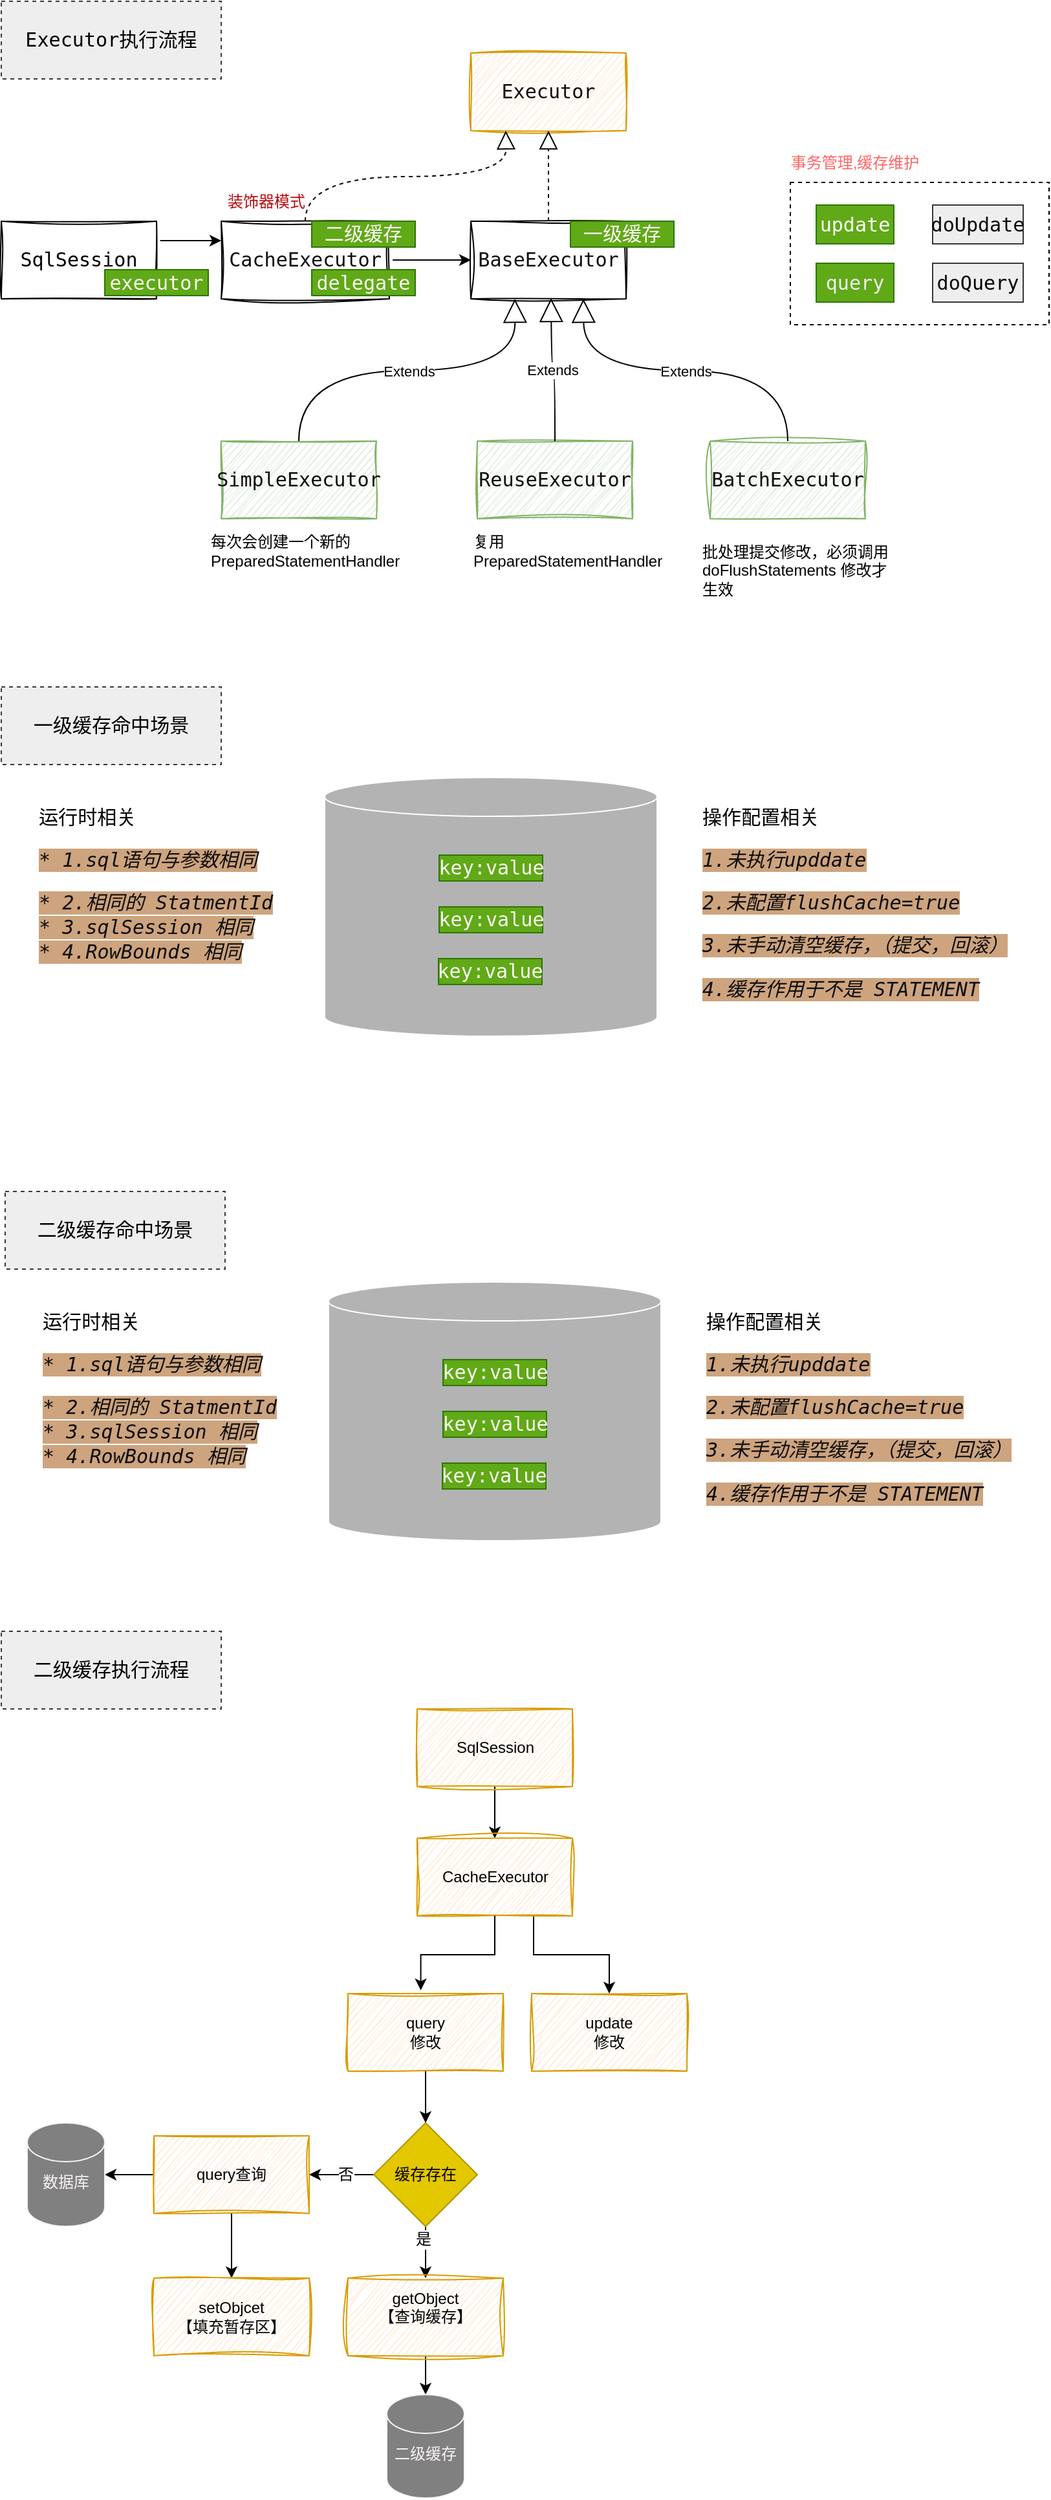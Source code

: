 <mxfile border="50" scale="3" compressed="false" locked="false" version="27.1.6" pages="2">
  <diagram name="Blank" id="YmL12bMKpDGza6XwsDPr">
    <mxGraphModel dx="3177" dy="1540" grid="1" gridSize="10" guides="1" tooltips="1" connect="1" arrows="1" fold="1" page="1" pageScale="1" pageWidth="827" pageHeight="1169" background="#ffffff" math="1" shadow="0">
      <root>
        <mxCell id="X5NqExCQtvZxIxQ7pmgY-0" />
        <mxCell id="1" parent="X5NqExCQtvZxIxQ7pmgY-0" />
        <mxCell id="kFkA9idod39xT0IFJ7Xu-3" value="&lt;pre style=&quot;font-family: &amp;quot;JetBrains Mono&amp;quot;, monospace; font-size: 11.3pt;&quot;&gt;&lt;span&gt;&lt;font style=&quot;&quot;&gt;Executor执行流程&lt;/font&gt;&lt;/span&gt;&lt;/pre&gt;" style="text;html=1;align=center;verticalAlign=middle;whiteSpace=wrap;rounded=0;strokeColor=#36393d;dashed=1;fillColor=#eeeeee;" parent="1" vertex="1">
          <mxGeometry x="-2470" y="-1160" width="170" height="60" as="geometry" />
        </mxCell>
        <mxCell id="kFkA9idod39xT0IFJ7Xu-5" value="&lt;pre style=&quot;font-family: &amp;quot;JetBrains Mono&amp;quot;, monospace; font-size: 11.3pt;&quot;&gt;&lt;font style=&quot;color: light-dark(rgb(17, 14, 14), rgb(43, 113, 180));&quot;&gt;Executor&lt;/font&gt;&lt;/pre&gt;" style="rounded=0;whiteSpace=wrap;html=1;sketch=1;curveFitting=1;jiggle=2;fillColor=#ffe6cc;strokeColor=#d79b00;" parent="1" vertex="1">
          <mxGeometry x="-2107" y="-1120" width="120" height="60" as="geometry" />
        </mxCell>
        <mxCell id="hmNLhs7aSOasPQDi5UYB-2" value="" style="endArrow=block;dashed=1;endFill=0;endSize=12;html=1;rounded=0;entryX=0.5;entryY=1;entryDx=0;entryDy=0;exitX=0.5;exitY=0;exitDx=0;exitDy=0;" parent="1" source="hmNLhs7aSOasPQDi5UYB-4" target="kFkA9idod39xT0IFJ7Xu-5" edge="1">
          <mxGeometry width="160" relative="1" as="geometry">
            <mxPoint x="-2047.32" y="-971.08" as="sourcePoint" />
            <mxPoint x="-1987" y="-1000" as="targetPoint" />
          </mxGeometry>
        </mxCell>
        <mxCell id="hmNLhs7aSOasPQDi5UYB-4" value="&lt;pre style=&quot;font-family: &amp;quot;JetBrains Mono&amp;quot;, monospace; font-size: 11.3pt;&quot;&gt;&lt;font style=&quot;color: light-dark(rgb(17, 14, 14), rgb(43, 113, 180));&quot;&gt;BaseExecutor&lt;/font&gt;&lt;/pre&gt;" style="rounded=0;whiteSpace=wrap;html=1;sketch=1;curveFitting=1;jiggle=2;" parent="1" vertex="1">
          <mxGeometry x="-2107" y="-990" width="120" height="60" as="geometry" />
        </mxCell>
        <mxCell id="hmNLhs7aSOasPQDi5UYB-5" value="Extends" style="endArrow=block;endSize=16;endFill=0;html=1;rounded=0;exitX=0.5;exitY=0;exitDx=0;exitDy=0;entryX=0.5;entryY=1;entryDx=0;entryDy=0;edgeStyle=orthogonalEdgeStyle;curved=1;" parent="1" source="hmNLhs7aSOasPQDi5UYB-6" edge="1">
          <mxGeometry width="160" relative="1" as="geometry">
            <mxPoint x="-2240" y="-810" as="sourcePoint" />
            <mxPoint x="-2073" y="-930" as="targetPoint" />
          </mxGeometry>
        </mxCell>
        <mxCell id="hmNLhs7aSOasPQDi5UYB-6" value="&lt;pre style=&quot;font-family: &amp;quot;JetBrains Mono&amp;quot;, monospace; font-size: 11.3pt;&quot;&gt;&lt;font style=&quot;color: light-dark(rgb(17, 14, 14), rgb(43, 113, 180));&quot;&gt;SimpleExecutor&lt;/font&gt;&lt;/pre&gt;" style="rounded=0;whiteSpace=wrap;html=1;sketch=1;curveFitting=1;jiggle=2;fillColor=#d5e8d4;strokeColor=#82b366;" parent="1" vertex="1">
          <mxGeometry x="-2300" y="-820" width="120" height="60" as="geometry" />
        </mxCell>
        <mxCell id="hmNLhs7aSOasPQDi5UYB-7" value="&lt;pre style=&quot;font-family: &amp;quot;JetBrains Mono&amp;quot;, monospace; font-size: 11.3pt;&quot;&gt;&lt;font style=&quot;color: light-dark(rgb(17, 14, 14), rgb(43, 113, 180));&quot;&gt;ReuseExecutor&lt;/font&gt;&lt;/pre&gt;" style="rounded=0;whiteSpace=wrap;html=1;sketch=1;curveFitting=1;jiggle=2;fillColor=#d5e8d4;strokeColor=#82b366;" parent="1" vertex="1">
          <mxGeometry x="-2102" y="-820" width="120" height="60" as="geometry" />
        </mxCell>
        <mxCell id="hmNLhs7aSOasPQDi5UYB-8" value="&lt;pre style=&quot;font-family: &amp;quot;JetBrains Mono&amp;quot;, monospace; font-size: 11.3pt;&quot;&gt;&lt;font style=&quot;color: light-dark(rgb(17, 14, 14), rgb(43, 113, 180));&quot;&gt;BatchExecutor&lt;/font&gt;&lt;/pre&gt;" style="rounded=0;whiteSpace=wrap;html=1;sketch=1;curveFitting=1;jiggle=2;fillColor=#d5e8d4;strokeColor=#82b366;" parent="1" vertex="1">
          <mxGeometry x="-1922" y="-820" width="120" height="60" as="geometry" />
        </mxCell>
        <mxCell id="hmNLhs7aSOasPQDi5UYB-10" value="Extends" style="endArrow=block;endSize=16;endFill=0;html=1;rounded=0;exitX=0.5;exitY=0;exitDx=0;exitDy=0;entryX=0.5;entryY=1;entryDx=0;entryDy=0;edgeStyle=orthogonalEdgeStyle;curved=1;" parent="1" source="hmNLhs7aSOasPQDi5UYB-7" edge="1">
          <mxGeometry width="160" relative="1" as="geometry">
            <mxPoint x="-2230" y="-820.52" as="sourcePoint" />
            <mxPoint x="-2045" y="-930.52" as="targetPoint" />
          </mxGeometry>
        </mxCell>
        <mxCell id="hmNLhs7aSOasPQDi5UYB-11" value="Extends" style="endArrow=block;endSize=16;endFill=0;html=1;rounded=0;edgeStyle=orthogonalEdgeStyle;curved=1;exitX=0.5;exitY=0;exitDx=0;exitDy=0;" parent="1" source="hmNLhs7aSOasPQDi5UYB-8" edge="1">
          <mxGeometry width="160" relative="1" as="geometry">
            <mxPoint x="-1862" y="-830" as="sourcePoint" />
            <mxPoint x="-2020" y="-930" as="targetPoint" />
          </mxGeometry>
        </mxCell>
        <mxCell id="hmNLhs7aSOasPQDi5UYB-18" value="" style="rounded=0;whiteSpace=wrap;html=1;dashed=1;" parent="1" vertex="1">
          <mxGeometry x="-1860" y="-1020" width="200" height="110" as="geometry" />
        </mxCell>
        <mxCell id="hmNLhs7aSOasPQDi5UYB-13" value="&lt;div&gt;&lt;pre style=&quot;font-family: &amp;quot;JetBrains Mono&amp;quot;, monospace; font-size: 11.3pt;&quot;&gt;&lt;span&gt;&lt;font style=&quot;color: light-dark(rgb(255, 255, 255), rgb(43, 113, 180));&quot;&gt;update&lt;/font&gt;&lt;/span&gt;&lt;/pre&gt;&lt;/div&gt;" style="rounded=0;whiteSpace=wrap;html=1;fillColor=#60a917;strokeColor=#2D7600;fontColor=#ffffff;" parent="1" vertex="1">
          <mxGeometry x="-1840" y="-1002.5" width="60" height="30" as="geometry" />
        </mxCell>
        <mxCell id="hmNLhs7aSOasPQDi5UYB-15" value="&lt;div&gt;&lt;pre style=&quot;font-family: &amp;quot;JetBrains Mono&amp;quot;, monospace; font-size: 11.3pt;&quot;&gt;&lt;span&gt;&lt;font style=&quot;color: light-dark(rgb(12, 11, 14), rgb(43, 113, 180));&quot;&gt;doUpdate&lt;/font&gt;&lt;/span&gt;&lt;/pre&gt;&lt;/div&gt;" style="rounded=0;whiteSpace=wrap;html=1;fillColor=#eeeeee;strokeColor=#36393d;" parent="1" vertex="1">
          <mxGeometry x="-1750" y="-1002.5" width="70" height="30" as="geometry" />
        </mxCell>
        <mxCell id="hmNLhs7aSOasPQDi5UYB-16" value="&lt;pre style=&quot;font-family: &amp;quot;JetBrains Mono&amp;quot;, monospace; font-size: 11.3pt;&quot;&gt;&lt;font style=&quot;color: light-dark(rgb(241, 240, 245), rgb(228, 227, 230));&quot;&gt;query&lt;/font&gt;&lt;/pre&gt;" style="rounded=0;whiteSpace=wrap;html=1;fillColor=#60a917;strokeColor=#2D7600;fontColor=#ffffff;" parent="1" vertex="1">
          <mxGeometry x="-1840" y="-957.5" width="60" height="30" as="geometry" />
        </mxCell>
        <mxCell id="hmNLhs7aSOasPQDi5UYB-17" value="&lt;div&gt;&lt;pre style=&quot;font-family: &amp;quot;JetBrains Mono&amp;quot;, monospace; font-size: 11.3pt;&quot;&gt;&lt;span&gt;&lt;font style=&quot;color: light-dark(rgb(12, 11, 14), rgb(43, 113, 180));&quot;&gt;doQ&lt;/font&gt;&lt;/span&gt;uery&lt;/pre&gt;&lt;/div&gt;" style="rounded=0;whiteSpace=wrap;html=1;fillColor=#eeeeee;strokeColor=#36393d;" parent="1" vertex="1">
          <mxGeometry x="-1750" y="-957.5" width="70" height="30" as="geometry" />
        </mxCell>
        <mxCell id="hmNLhs7aSOasPQDi5UYB-19" value="&lt;font style=&quot;color: light-dark(rgb(255, 102, 102), rgb(237, 237, 237));&quot;&gt;事务管理,缓存维护&lt;/font&gt;" style="text;html=1;align=center;verticalAlign=middle;whiteSpace=wrap;rounded=0;" parent="1" vertex="1">
          <mxGeometry x="-1871" y="-1050" width="122" height="30" as="geometry" />
        </mxCell>
        <mxCell id="RMZ8sAWD6F0i_Kk_ml5E-15" style="edgeStyle=orthogonalEdgeStyle;rounded=0;orthogonalLoop=1;jettySize=auto;html=1;entryX=0;entryY=0.5;entryDx=0;entryDy=0;fontFamily=Helvetica;fontSize=12;fontColor=default;" edge="1" parent="1" source="hmNLhs7aSOasPQDi5UYB-21" target="hmNLhs7aSOasPQDi5UYB-4">
          <mxGeometry relative="1" as="geometry" />
        </mxCell>
        <mxCell id="hmNLhs7aSOasPQDi5UYB-21" value="&lt;pre style=&quot;font-family: &amp;quot;JetBrains Mono&amp;quot;, monospace; font-size: 11.3pt;&quot;&gt;&lt;font style=&quot;color: light-dark(rgb(17, 14, 14), rgb(43, 113, 180));&quot;&gt;CacheExecutor&lt;/font&gt;&lt;/pre&gt;" style="rounded=0;whiteSpace=wrap;html=1;sketch=1;curveFitting=1;jiggle=2;" parent="1" vertex="1">
          <mxGeometry x="-2300" y="-990" width="130" height="60" as="geometry" />
        </mxCell>
        <mxCell id="hmNLhs7aSOasPQDi5UYB-22" value="" style="endArrow=block;dashed=1;endFill=0;endSize=12;html=1;rounded=0;entryX=0.5;entryY=1;entryDx=0;entryDy=0;exitX=0.5;exitY=0;exitDx=0;exitDy=0;edgeStyle=orthogonalEdgeStyle;curved=1;" parent="1" source="hmNLhs7aSOasPQDi5UYB-21" edge="1">
          <mxGeometry width="160" relative="1" as="geometry">
            <mxPoint x="-2080" y="-990" as="sourcePoint" />
            <mxPoint x="-2080" y="-1060" as="targetPoint" />
          </mxGeometry>
        </mxCell>
        <mxCell id="hmNLhs7aSOasPQDi5UYB-23" value="&lt;pre style=&quot;font-family: &amp;quot;JetBrains Mono&amp;quot;, monospace; font-size: 11.3pt;&quot;&gt;&lt;div&gt;&lt;pre style=&quot;font-family: &amp;quot;JetBrains Mono&amp;quot;, monospace; font-size: 11.3pt;&quot;&gt;&lt;span&gt;&lt;font style=&quot;color: light-dark(rgb(253, 247, 247), rgb(159, 95, 149));&quot;&gt;delegate&lt;/font&gt;&lt;/span&gt;&lt;/pre&gt;&lt;/div&gt;&lt;/pre&gt;" style="rounded=0;whiteSpace=wrap;html=1;fillColor=#60a917;strokeColor=#2D7600;fontColor=#ffffff;" parent="1" vertex="1">
          <mxGeometry x="-2230" y="-952.5" width="80" height="20" as="geometry" />
        </mxCell>
        <mxCell id="RMZ8sAWD6F0i_Kk_ml5E-14" style="edgeStyle=orthogonalEdgeStyle;rounded=0;orthogonalLoop=1;jettySize=auto;html=1;exitX=1;exitY=0.25;exitDx=0;exitDy=0;entryX=0;entryY=0.25;entryDx=0;entryDy=0;fontFamily=Helvetica;fontSize=12;fontColor=default;" edge="1" parent="1" source="hmNLhs7aSOasPQDi5UYB-25" target="hmNLhs7aSOasPQDi5UYB-21">
          <mxGeometry relative="1" as="geometry" />
        </mxCell>
        <mxCell id="hmNLhs7aSOasPQDi5UYB-25" value="&lt;pre style=&quot;font-family: &amp;quot;JetBrains Mono&amp;quot;, monospace; font-size: 11.3pt;&quot;&gt;&lt;div&gt;&lt;pre style=&quot;font-family: &amp;quot;JetBrains Mono&amp;quot;, monospace; font-size: 11.3pt;&quot;&gt;&lt;pre style=&quot;font-size: 11.3pt; font-family: &amp;quot;JetBrains Mono&amp;quot;, monospace;&quot;&gt;&lt;span&gt;&lt;font style=&quot;color: rgb(0, 0, 0);&quot;&gt;SqlSession&lt;/font&gt;&lt;/span&gt;&lt;/pre&gt;&lt;/pre&gt;&lt;/div&gt;&lt;/pre&gt;" style="rounded=0;whiteSpace=wrap;html=1;sketch=1;curveFitting=1;jiggle=2;" parent="1" vertex="1">
          <mxGeometry x="-2470" y="-990" width="120" height="60" as="geometry" />
        </mxCell>
        <mxCell id="hmNLhs7aSOasPQDi5UYB-27" value="&lt;pre style=&quot;font-family: &amp;quot;JetBrains Mono&amp;quot;, monospace; font-size: 11.3pt;&quot;&gt;&lt;pre style=&quot;font-family: &amp;quot;JetBrains Mono&amp;quot;, monospace; font-size: 11.3pt;&quot;&gt;&lt;font color=&quot;#fdf7f7&quot;&gt;executor&lt;/font&gt;&lt;/pre&gt;&lt;/pre&gt;" style="rounded=0;whiteSpace=wrap;html=1;fillColor=#60a917;strokeColor=#2D7600;fontColor=#ffffff;" parent="1" vertex="1">
          <mxGeometry x="-2390" y="-952.5" width="80" height="20" as="geometry" />
        </mxCell>
        <mxCell id="hmNLhs7aSOasPQDi5UYB-28" value="&lt;pre style=&quot;font-family: &amp;quot;JetBrains Mono&amp;quot;, monospace; font-size: 11.3pt;&quot;&gt;&lt;pre style=&quot;font-family: &amp;quot;JetBrains Mono&amp;quot;, monospace; font-size: 11.3pt;&quot;&gt;&lt;font color=&quot;#fdf7f7&quot;&gt;二级缓存&lt;/font&gt;&lt;/pre&gt;&lt;/pre&gt;" style="rounded=0;whiteSpace=wrap;html=1;fillColor=#60a917;strokeColor=#2D7600;fontColor=#ffffff;" parent="1" vertex="1">
          <mxGeometry x="-2230" y="-990" width="80" height="20" as="geometry" />
        </mxCell>
        <mxCell id="hmNLhs7aSOasPQDi5UYB-29" value="&lt;pre style=&quot;font-family: &amp;quot;JetBrains Mono&amp;quot;, monospace; font-size: 11.3pt;&quot;&gt;&lt;pre style=&quot;font-family: &amp;quot;JetBrains Mono&amp;quot;, monospace; font-size: 11.3pt;&quot;&gt;&lt;font color=&quot;#fdf7f7&quot;&gt;一级缓存&lt;/font&gt;&lt;/pre&gt;&lt;/pre&gt;" style="rounded=0;whiteSpace=wrap;html=1;fillColor=#60a917;strokeColor=#2D7600;fontColor=#ffffff;" parent="1" vertex="1">
          <mxGeometry x="-2030" y="-990" width="80" height="20" as="geometry" />
        </mxCell>
        <mxCell id="hmNLhs7aSOasPQDi5UYB-31" value="每次会创建一个新的&amp;nbsp;&lt;div&gt;PreparedStatementHandler&lt;/div&gt;" style="text;html=1;align=left;verticalAlign=middle;whiteSpace=wrap;rounded=0;" parent="1" vertex="1">
          <mxGeometry x="-2310" y="-750" width="160" height="30" as="geometry" />
        </mxCell>
        <mxCell id="hmNLhs7aSOasPQDi5UYB-32" value="复用&lt;br&gt;&lt;div&gt;PreparedStatementHandler&lt;/div&gt;" style="text;html=1;align=left;verticalAlign=middle;whiteSpace=wrap;rounded=0;" parent="1" vertex="1">
          <mxGeometry x="-2107" y="-750" width="160" height="30" as="geometry" />
        </mxCell>
        <mxCell id="hmNLhs7aSOasPQDi5UYB-33" value="批处理提交修改，必须调用doFlushStatements 修改才生效" style="text;html=1;align=left;verticalAlign=middle;whiteSpace=wrap;rounded=0;" parent="1" vertex="1">
          <mxGeometry x="-1930" y="-760" width="150" height="80" as="geometry" />
        </mxCell>
        <mxCell id="hmNLhs7aSOasPQDi5UYB-34" value="&lt;font style=&quot;color: light-dark(rgb(184, 10, 10), rgb(237, 237, 237));&quot;&gt;装饰器模式&lt;/font&gt;" style="text;html=1;align=center;verticalAlign=middle;whiteSpace=wrap;rounded=0;" parent="1" vertex="1">
          <mxGeometry x="-2300" y="-1020" width="70" height="30" as="geometry" />
        </mxCell>
        <mxCell id="hmNLhs7aSOasPQDi5UYB-40" value="&lt;pre style=&quot;font-family: &amp;quot;JetBrains Mono&amp;quot;, monospace; font-size: 11.3pt;&quot;&gt;一级缓存命中场景&lt;/pre&gt;" style="text;html=1;align=center;verticalAlign=middle;whiteSpace=wrap;rounded=0;strokeColor=#36393d;dashed=1;fillColor=#eeeeee;" parent="1" vertex="1">
          <mxGeometry x="-2470" y="-630" width="170" height="60" as="geometry" />
        </mxCell>
        <mxCell id="hmNLhs7aSOasPQDi5UYB-41" value="&lt;pre style=&quot;font-family: &amp;quot;JetBrains Mono&amp;quot;, monospace; font-size: 11.3pt;&quot;&gt;运行时相关&lt;/pre&gt;&lt;pre style=&quot;font-family: &amp;quot;JetBrains Mono&amp;quot;, monospace; font-size: 11.3pt;&quot;&gt;&lt;span style=&quot;font-style: italic; color: light-dark(rgb(13, 12, 12), rgb(73, 74, 79)); background-color: light-dark(rgb(205, 164, 126), rgb(237, 237, 237)); font-size: 11.3pt; white-space: normal;&quot;&gt;* 1.sql语句与参数相同&lt;/span&gt;&lt;/pre&gt;&lt;pre style=&quot;font-family: &amp;quot;JetBrains Mono&amp;quot;, monospace; font-size: 11.3pt;&quot;&gt;&lt;span style=&quot;background-color: light-dark(rgb(205, 164, 126), rgb(237, 237, 237));&quot;&gt;&lt;font style=&quot;color: light-dark(rgb(13, 12, 12), rgb(73, 74, 79));&quot;&gt;&lt;span style=&quot;font-style: italic;&quot;&gt;* 2.&lt;/span&gt;&lt;span style=&quot;font-style: italic; font-family: &amp;quot;Courier New&amp;quot;, monospace;&quot;&gt;相同的 &lt;/span&gt;&lt;span style=&quot;font-style: italic;&quot;&gt;StatmentId&lt;br&gt;&lt;/span&gt;&lt;span style=&quot;font-style: italic;&quot;&gt;* 3.sqlSession &lt;/span&gt;&lt;span style=&quot;font-style: italic; font-family: &amp;quot;Courier New&amp;quot;, monospace;&quot;&gt;相同&lt;br&gt;&lt;/span&gt;&lt;span style=&quot;font-style: italic;&quot;&gt;* 4.RowBounds &lt;/span&gt;&lt;span style=&quot;font-style: italic; font-family: &amp;quot;Courier New&amp;quot;, monospace;&quot;&gt;相同&lt;/span&gt;&lt;/font&gt;&lt;/span&gt;&lt;/pre&gt;" style="text;whiteSpace=wrap;html=1;" parent="1" vertex="1">
          <mxGeometry x="-2443.5" y="-560" width="205" height="170" as="geometry" />
        </mxCell>
        <mxCell id="hmNLhs7aSOasPQDi5UYB-46" value="" style="group" parent="1" vertex="1" connectable="0">
          <mxGeometry x="-2220" y="-560" width="257" height="200" as="geometry" />
        </mxCell>
        <mxCell id="hmNLhs7aSOasPQDi5UYB-35" value="" style="shape=cylinder3;whiteSpace=wrap;html=1;boundedLbl=1;backgroundOutline=1;size=15;fillColor=#B3B3B3;strokeColor=#FFFFFF;fontColor=#ffffff;movable=1;resizable=1;rotatable=1;deletable=1;editable=1;locked=0;connectable=1;" parent="hmNLhs7aSOasPQDi5UYB-46" vertex="1">
          <mxGeometry width="257" height="200" as="geometry" />
        </mxCell>
        <mxCell id="hmNLhs7aSOasPQDi5UYB-36" value="&lt;pre style=&quot;font-family: &amp;quot;JetBrains Mono&amp;quot;, monospace; font-size: 11.3pt;&quot;&gt;&lt;pre style=&quot;font-family: &amp;quot;JetBrains Mono&amp;quot;, monospace; font-size: 11.3pt;&quot;&gt;&lt;font color=&quot;#fdf7f7&quot;&gt;key:value&lt;/font&gt;&lt;/pre&gt;&lt;/pre&gt;" style="rounded=0;whiteSpace=wrap;html=1;fillColor=#60a917;strokeColor=#2D7600;fontColor=#ffffff;movable=1;resizable=1;rotatable=1;deletable=1;editable=1;locked=0;connectable=1;" parent="hmNLhs7aSOasPQDi5UYB-46" vertex="1">
          <mxGeometry x="88.5" y="60" width="80" height="20" as="geometry" />
        </mxCell>
        <mxCell id="hmNLhs7aSOasPQDi5UYB-37" value="&lt;pre style=&quot;font-family: &amp;quot;JetBrains Mono&amp;quot;, monospace; font-size: 11.3pt;&quot;&gt;&lt;pre style=&quot;font-family: &amp;quot;JetBrains Mono&amp;quot;, monospace; font-size: 11.3pt;&quot;&gt;&lt;font color=&quot;#fdf7f7&quot;&gt;key:value&lt;/font&gt;&lt;/pre&gt;&lt;/pre&gt;" style="rounded=0;whiteSpace=wrap;html=1;fillColor=#60a917;strokeColor=#2D7600;fontColor=#ffffff;movable=1;resizable=1;rotatable=1;deletable=1;editable=1;locked=0;connectable=1;" parent="hmNLhs7aSOasPQDi5UYB-46" vertex="1">
          <mxGeometry x="88.5" y="100" width="80" height="20" as="geometry" />
        </mxCell>
        <mxCell id="hmNLhs7aSOasPQDi5UYB-38" value="&lt;pre style=&quot;font-family: &amp;quot;JetBrains Mono&amp;quot;, monospace; font-size: 11.3pt;&quot;&gt;&lt;pre style=&quot;font-family: &amp;quot;JetBrains Mono&amp;quot;, monospace; font-size: 11.3pt;&quot;&gt;&lt;font color=&quot;#fdf7f7&quot;&gt;key:value&lt;/font&gt;&lt;/pre&gt;&lt;/pre&gt;" style="rounded=0;whiteSpace=wrap;html=1;fillColor=#60a917;strokeColor=#2D7600;fontColor=#ffffff;movable=1;resizable=1;rotatable=1;deletable=1;editable=1;locked=0;connectable=1;" parent="hmNLhs7aSOasPQDi5UYB-46" vertex="1">
          <mxGeometry x="88" y="140" width="80" height="20" as="geometry" />
        </mxCell>
        <mxCell id="hmNLhs7aSOasPQDi5UYB-47" value="&lt;pre style=&quot;font-family: &amp;quot;JetBrains Mono&amp;quot;, monospace; font-size: 11.3pt;&quot;&gt;操作配置相关&lt;/pre&gt;&lt;pre style=&quot;font-family: &amp;quot;JetBrains Mono&amp;quot;, monospace; font-size: 11.3pt;&quot;&gt;&lt;span style=&quot;font-style: italic; color: light-dark(rgb(13, 12, 12), rgb(73, 74, 79)); background-color: light-dark(rgb(205, 164, 126), rgb(237, 237, 237)); font-size: 11.3pt; white-space: normal;&quot;&gt;1.未执行upddate&lt;/span&gt;&lt;/pre&gt;&lt;pre style=&quot;font-family: &amp;quot;JetBrains Mono&amp;quot;, monospace; font-size: 11.3pt;&quot;&gt;&lt;span style=&quot;font-style: italic; color: light-dark(rgb(13, 12, 12), rgb(73, 74, 79)); background-color: light-dark(rgb(205, 164, 126), rgb(237, 237, 237)); font-size: 11.3pt; white-space: normal;&quot;&gt;2.未配置flushCache=true&lt;/span&gt;&lt;/pre&gt;&lt;pre style=&quot;font-family: &amp;quot;JetBrains Mono&amp;quot;, monospace; font-size: 11.3pt;&quot;&gt;&lt;span style=&quot;font-style: italic; color: light-dark(rgb(13, 12, 12), rgb(73, 74, 79)); background-color: light-dark(rgb(205, 164, 126), rgb(237, 237, 237)); font-size: 11.3pt; white-space: normal;&quot;&gt;3.未手动清空缓存，（提交，回滚）&lt;/span&gt;&lt;/pre&gt;&lt;pre style=&quot;font-family: &amp;quot;JetBrains Mono&amp;quot;, monospace; font-size: 11.3pt;&quot;&gt;&lt;span style=&quot;font-style: italic; color: light-dark(rgb(13, 12, 12), rgb(73, 74, 79)); background-color: light-dark(rgb(205, 164, 126), rgb(237, 237, 237)); font-size: 11.3pt; white-space: normal;&quot;&gt;4.缓存作用于不是 STATEMENT&lt;/span&gt;&lt;/pre&gt;" style="text;whiteSpace=wrap;html=1;" parent="1" vertex="1">
          <mxGeometry x="-1930" y="-560" width="260" height="210" as="geometry" />
        </mxCell>
        <mxCell id="RMZ8sAWD6F0i_Kk_ml5E-1" value="&lt;pre style=&quot;font-family: &amp;quot;JetBrains Mono&amp;quot;, monospace; font-size: 11.3pt;&quot;&gt;&lt;font style=&quot;vertical-align: inherit;&quot;&gt;&lt;font style=&quot;vertical-align: inherit;&quot;&gt;二级缓存命中场景&lt;/font&gt;&lt;/font&gt;&lt;/pre&gt;" style="text;html=1;align=center;verticalAlign=middle;whiteSpace=wrap;rounded=0;strokeColor=#36393d;dashed=1;fillColor=#eeeeee;" vertex="1" parent="1">
          <mxGeometry x="-2467" y="-240" width="170" height="60" as="geometry" />
        </mxCell>
        <mxCell id="RMZ8sAWD6F0i_Kk_ml5E-2" value="&lt;pre style=&quot;font-family: &amp;quot;JetBrains Mono&amp;quot;, monospace; font-size: 11.3pt;&quot;&gt;运行时相关&lt;/pre&gt;&lt;pre style=&quot;font-family: &amp;quot;JetBrains Mono&amp;quot;, monospace; font-size: 11.3pt;&quot;&gt;&lt;span style=&quot;font-style: italic; color: light-dark(rgb(13, 12, 12), rgb(73, 74, 79)); background-color: light-dark(rgb(205, 164, 126), rgb(237, 237, 237)); font-size: 11.3pt; white-space: normal;&quot;&gt;* 1.sql语句与参数相同&lt;/span&gt;&lt;/pre&gt;&lt;pre style=&quot;font-family: &amp;quot;JetBrains Mono&amp;quot;, monospace; font-size: 11.3pt;&quot;&gt;&lt;span style=&quot;background-color: light-dark(rgb(205, 164, 126), rgb(237, 237, 237));&quot;&gt;&lt;font style=&quot;color: light-dark(rgb(13, 12, 12), rgb(73, 74, 79));&quot;&gt;&lt;span style=&quot;font-style: italic;&quot;&gt;* 2.&lt;/span&gt;&lt;span style=&quot;font-style: italic; font-family: &amp;quot;Courier New&amp;quot;, monospace;&quot;&gt;相同的 &lt;/span&gt;&lt;span style=&quot;font-style: italic;&quot;&gt;StatmentId&lt;br&gt;&lt;/span&gt;&lt;span style=&quot;font-style: italic;&quot;&gt;* 3.sqlSession &lt;/span&gt;&lt;span style=&quot;font-style: italic; font-family: &amp;quot;Courier New&amp;quot;, monospace;&quot;&gt;相同&lt;br&gt;&lt;/span&gt;&lt;span style=&quot;font-style: italic;&quot;&gt;* 4.RowBounds &lt;/span&gt;&lt;span style=&quot;font-style: italic; font-family: &amp;quot;Courier New&amp;quot;, monospace;&quot;&gt;相同&lt;/span&gt;&lt;/font&gt;&lt;/span&gt;&lt;/pre&gt;" style="text;whiteSpace=wrap;html=1;" vertex="1" parent="1">
          <mxGeometry x="-2440.5" y="-170" width="205" height="170" as="geometry" />
        </mxCell>
        <mxCell id="RMZ8sAWD6F0i_Kk_ml5E-3" value="" style="group" vertex="1" connectable="0" parent="1">
          <mxGeometry x="-2217" y="-170" width="257" height="200" as="geometry" />
        </mxCell>
        <mxCell id="RMZ8sAWD6F0i_Kk_ml5E-4" value="" style="shape=cylinder3;whiteSpace=wrap;html=1;boundedLbl=1;backgroundOutline=1;size=15;fillColor=#B3B3B3;strokeColor=#FFFFFF;fontColor=#ffffff;movable=1;resizable=1;rotatable=1;deletable=1;editable=1;locked=0;connectable=1;" vertex="1" parent="RMZ8sAWD6F0i_Kk_ml5E-3">
          <mxGeometry width="257" height="200" as="geometry" />
        </mxCell>
        <mxCell id="RMZ8sAWD6F0i_Kk_ml5E-5" value="&lt;pre style=&quot;font-family: &amp;quot;JetBrains Mono&amp;quot;, monospace; font-size: 11.3pt;&quot;&gt;&lt;pre style=&quot;font-family: &amp;quot;JetBrains Mono&amp;quot;, monospace; font-size: 11.3pt;&quot;&gt;&lt;font color=&quot;#fdf7f7&quot;&gt;key:value&lt;/font&gt;&lt;/pre&gt;&lt;/pre&gt;" style="rounded=0;whiteSpace=wrap;html=1;fillColor=#60a917;strokeColor=#2D7600;fontColor=#ffffff;movable=1;resizable=1;rotatable=1;deletable=1;editable=1;locked=0;connectable=1;" vertex="1" parent="RMZ8sAWD6F0i_Kk_ml5E-3">
          <mxGeometry x="88.5" y="60" width="80" height="20" as="geometry" />
        </mxCell>
        <mxCell id="RMZ8sAWD6F0i_Kk_ml5E-6" value="&lt;pre style=&quot;font-family: &amp;quot;JetBrains Mono&amp;quot;, monospace; font-size: 11.3pt;&quot;&gt;&lt;pre style=&quot;font-family: &amp;quot;JetBrains Mono&amp;quot;, monospace; font-size: 11.3pt;&quot;&gt;&lt;font color=&quot;#fdf7f7&quot;&gt;key:value&lt;/font&gt;&lt;/pre&gt;&lt;/pre&gt;" style="rounded=0;whiteSpace=wrap;html=1;fillColor=#60a917;strokeColor=#2D7600;fontColor=#ffffff;movable=1;resizable=1;rotatable=1;deletable=1;editable=1;locked=0;connectable=1;" vertex="1" parent="RMZ8sAWD6F0i_Kk_ml5E-3">
          <mxGeometry x="88.5" y="100" width="80" height="20" as="geometry" />
        </mxCell>
        <mxCell id="RMZ8sAWD6F0i_Kk_ml5E-7" value="&lt;pre style=&quot;font-family: &amp;quot;JetBrains Mono&amp;quot;, monospace; font-size: 11.3pt;&quot;&gt;&lt;pre style=&quot;font-family: &amp;quot;JetBrains Mono&amp;quot;, monospace; font-size: 11.3pt;&quot;&gt;&lt;font color=&quot;#fdf7f7&quot;&gt;key:value&lt;/font&gt;&lt;/pre&gt;&lt;/pre&gt;" style="rounded=0;whiteSpace=wrap;html=1;fillColor=#60a917;strokeColor=#2D7600;fontColor=#ffffff;movable=1;resizable=1;rotatable=1;deletable=1;editable=1;locked=0;connectable=1;" vertex="1" parent="RMZ8sAWD6F0i_Kk_ml5E-3">
          <mxGeometry x="88" y="140" width="80" height="20" as="geometry" />
        </mxCell>
        <mxCell id="RMZ8sAWD6F0i_Kk_ml5E-8" value="&lt;pre style=&quot;font-family: &amp;quot;JetBrains Mono&amp;quot;, monospace; font-size: 11.3pt;&quot;&gt;操作配置相关&lt;/pre&gt;&lt;pre style=&quot;font-family: &amp;quot;JetBrains Mono&amp;quot;, monospace; font-size: 11.3pt;&quot;&gt;&lt;span style=&quot;font-style: italic; color: light-dark(rgb(13, 12, 12), rgb(73, 74, 79)); background-color: light-dark(rgb(205, 164, 126), rgb(237, 237, 237)); font-size: 11.3pt; white-space: normal;&quot;&gt;1.未执行upddate&lt;/span&gt;&lt;/pre&gt;&lt;pre style=&quot;font-family: &amp;quot;JetBrains Mono&amp;quot;, monospace; font-size: 11.3pt;&quot;&gt;&lt;span style=&quot;font-style: italic; color: light-dark(rgb(13, 12, 12), rgb(73, 74, 79)); background-color: light-dark(rgb(205, 164, 126), rgb(237, 237, 237)); font-size: 11.3pt; white-space: normal;&quot;&gt;2.未配置flushCache=true&lt;/span&gt;&lt;/pre&gt;&lt;pre style=&quot;font-family: &amp;quot;JetBrains Mono&amp;quot;, monospace; font-size: 11.3pt;&quot;&gt;&lt;span style=&quot;font-style: italic; color: light-dark(rgb(13, 12, 12), rgb(73, 74, 79)); background-color: light-dark(rgb(205, 164, 126), rgb(237, 237, 237)); font-size: 11.3pt; white-space: normal;&quot;&gt;3.未手动清空缓存，（提交，回滚）&lt;/span&gt;&lt;/pre&gt;&lt;pre style=&quot;font-family: &amp;quot;JetBrains Mono&amp;quot;, monospace; font-size: 11.3pt;&quot;&gt;&lt;span style=&quot;font-style: italic; color: light-dark(rgb(13, 12, 12), rgb(73, 74, 79)); background-color: light-dark(rgb(205, 164, 126), rgb(237, 237, 237)); font-size: 11.3pt; white-space: normal;&quot;&gt;4.缓存作用于不是 STATEMENT&lt;/span&gt;&lt;/pre&gt;" style="text;whiteSpace=wrap;html=1;" vertex="1" parent="1">
          <mxGeometry x="-1927" y="-170" width="260" height="210" as="geometry" />
        </mxCell>
        <mxCell id="RMZ8sAWD6F0i_Kk_ml5E-9" value="&lt;pre style=&quot;font-family: &amp;quot;JetBrains Mono&amp;quot;, monospace; font-size: 11.3pt;&quot;&gt;&lt;font style=&quot;vertical-align: inherit;&quot;&gt;&lt;font style=&quot;vertical-align: inherit;&quot;&gt;&lt;font style=&quot;vertical-align: inherit;&quot;&gt;&lt;font style=&quot;vertical-align: inherit;&quot;&gt;二级缓存执行流程&lt;/font&gt;&lt;/font&gt;&lt;/font&gt;&lt;/font&gt;&lt;/pre&gt;" style="text;html=1;align=center;verticalAlign=middle;whiteSpace=wrap;rounded=0;strokeColor=#36393d;dashed=1;fillColor=#eeeeee;" vertex="1" parent="1">
          <mxGeometry x="-2470" y="100" width="170" height="60" as="geometry" />
        </mxCell>
        <mxCell id="RMZ8sAWD6F0i_Kk_ml5E-12" style="edgeStyle=orthogonalEdgeStyle;rounded=0;orthogonalLoop=1;jettySize=auto;html=1;exitX=0.5;exitY=1;exitDx=0;exitDy=0;fontFamily=Helvetica;fontSize=12;fontColor=default;" edge="1" parent="1" source="RMZ8sAWD6F0i_Kk_ml5E-10" target="RMZ8sAWD6F0i_Kk_ml5E-11">
          <mxGeometry relative="1" as="geometry" />
        </mxCell>
        <mxCell id="RMZ8sAWD6F0i_Kk_ml5E-10" value="SqlSession" style="rounded=0;whiteSpace=wrap;html=1;sketch=1;jiggle=2;curveFitting=1;strokeColor=#d79b00;align=center;verticalAlign=middle;fontFamily=Helvetica;fontSize=12;fontColor=default;fillColor=#ffe6cc;" vertex="1" parent="1">
          <mxGeometry x="-2148.5" y="160" width="120" height="60" as="geometry" />
        </mxCell>
        <mxCell id="RMZ8sAWD6F0i_Kk_ml5E-41" style="edgeStyle=orthogonalEdgeStyle;rounded=0;orthogonalLoop=1;jettySize=auto;html=1;exitX=0.75;exitY=1;exitDx=0;exitDy=0;fontFamily=Helvetica;fontSize=12;fontColor=default;" edge="1" parent="1" source="RMZ8sAWD6F0i_Kk_ml5E-11" target="RMZ8sAWD6F0i_Kk_ml5E-40">
          <mxGeometry relative="1" as="geometry" />
        </mxCell>
        <mxCell id="RMZ8sAWD6F0i_Kk_ml5E-11" value="CacheExecutor" style="rounded=0;whiteSpace=wrap;html=1;sketch=1;jiggle=2;curveFitting=1;strokeColor=#d79b00;align=center;verticalAlign=middle;fontFamily=Helvetica;fontSize=12;fontColor=default;fillColor=#ffe6cc;" vertex="1" parent="1">
          <mxGeometry x="-2148.5" y="260" width="120" height="60" as="geometry" />
        </mxCell>
        <mxCell id="RMZ8sAWD6F0i_Kk_ml5E-26" value="" style="edgeStyle=orthogonalEdgeStyle;rounded=0;orthogonalLoop=1;jettySize=auto;html=1;fontFamily=Helvetica;fontSize=12;fontColor=default;" edge="1" parent="1" source="RMZ8sAWD6F0i_Kk_ml5E-21" target="RMZ8sAWD6F0i_Kk_ml5E-25">
          <mxGeometry relative="1" as="geometry" />
        </mxCell>
        <mxCell id="RMZ8sAWD6F0i_Kk_ml5E-38" value="是" style="edgeLabel;html=1;align=center;verticalAlign=middle;resizable=0;points=[];rounded=0;sketch=1;jiggle=2;curveFitting=1;strokeColor=#d79b00;fontFamily=Helvetica;fontSize=12;fontColor=default;fillColor=#ffe6cc;" vertex="1" connectable="0" parent="RMZ8sAWD6F0i_Kk_ml5E-26">
          <mxGeometry x="-0.531" y="-2" relative="1" as="geometry">
            <mxPoint as="offset" />
          </mxGeometry>
        </mxCell>
        <mxCell id="RMZ8sAWD6F0i_Kk_ml5E-28" style="edgeStyle=orthogonalEdgeStyle;rounded=0;orthogonalLoop=1;jettySize=auto;html=1;exitX=0;exitY=0.5;exitDx=0;exitDy=0;entryX=1;entryY=0.5;entryDx=0;entryDy=0;fontFamily=Helvetica;fontSize=12;fontColor=default;" edge="1" parent="1" source="RMZ8sAWD6F0i_Kk_ml5E-21" target="RMZ8sAWD6F0i_Kk_ml5E-27">
          <mxGeometry relative="1" as="geometry" />
        </mxCell>
        <mxCell id="RMZ8sAWD6F0i_Kk_ml5E-37" value="否" style="edgeLabel;html=1;align=center;verticalAlign=middle;resizable=0;points=[];rounded=0;sketch=1;jiggle=2;curveFitting=1;strokeColor=#d79b00;fontFamily=Helvetica;fontSize=12;fontColor=default;fillColor=#ffe6cc;" vertex="1" connectable="0" parent="RMZ8sAWD6F0i_Kk_ml5E-28">
          <mxGeometry x="-0.1" relative="1" as="geometry">
            <mxPoint as="offset" />
          </mxGeometry>
        </mxCell>
        <mxCell id="RMZ8sAWD6F0i_Kk_ml5E-21" value="缓存存在" style="rhombus;whiteSpace=wrap;html=1;rounded=0;strokeColor=#B09500;align=center;verticalAlign=middle;fontFamily=Helvetica;fontSize=12;fontColor=#000000;fillColor=#e3c800;" vertex="1" parent="1">
          <mxGeometry x="-2182" y="480" width="80" height="80" as="geometry" />
        </mxCell>
        <mxCell id="RMZ8sAWD6F0i_Kk_ml5E-24" style="edgeStyle=orthogonalEdgeStyle;rounded=0;orthogonalLoop=1;jettySize=auto;html=1;exitX=0.5;exitY=1;exitDx=0;exitDy=0;fontFamily=Helvetica;fontSize=12;fontColor=default;" edge="1" parent="1" source="RMZ8sAWD6F0i_Kk_ml5E-22" target="RMZ8sAWD6F0i_Kk_ml5E-21">
          <mxGeometry relative="1" as="geometry" />
        </mxCell>
        <mxCell id="RMZ8sAWD6F0i_Kk_ml5E-22" value="query&lt;div&gt;修改&lt;/div&gt;" style="rounded=0;whiteSpace=wrap;html=1;sketch=1;jiggle=2;curveFitting=1;strokeColor=#d79b00;align=center;verticalAlign=middle;fontFamily=Helvetica;fontSize=12;fontColor=default;fillColor=#ffe6cc;" vertex="1" parent="1">
          <mxGeometry x="-2202" y="380" width="120" height="60" as="geometry" />
        </mxCell>
        <mxCell id="RMZ8sAWD6F0i_Kk_ml5E-32" style="edgeStyle=orthogonalEdgeStyle;rounded=0;orthogonalLoop=1;jettySize=auto;html=1;exitX=0.5;exitY=1;exitDx=0;exitDy=0;fontFamily=Helvetica;fontSize=12;fontColor=default;" edge="1" parent="1" source="RMZ8sAWD6F0i_Kk_ml5E-25" target="RMZ8sAWD6F0i_Kk_ml5E-31">
          <mxGeometry relative="1" as="geometry" />
        </mxCell>
        <mxCell id="RMZ8sAWD6F0i_Kk_ml5E-25" value="getObject&lt;div&gt;&lt;span style=&quot;background-color: transparent; color: light-dark(rgb(0, 0, 0), rgb(255, 255, 255));&quot;&gt;【查询缓存】&lt;/span&gt;&lt;div&gt;&lt;div&gt;&lt;br&gt;&lt;/div&gt;&lt;/div&gt;&lt;/div&gt;" style="rounded=0;whiteSpace=wrap;html=1;fillColor=#ffe6cc;strokeColor=#d79b00;sketch=1;jiggle=2;curveFitting=1;align=center;" vertex="1" parent="1">
          <mxGeometry x="-2202" y="600" width="120" height="60" as="geometry" />
        </mxCell>
        <mxCell id="RMZ8sAWD6F0i_Kk_ml5E-30" value="" style="edgeStyle=orthogonalEdgeStyle;rounded=0;orthogonalLoop=1;jettySize=auto;html=1;fontFamily=Helvetica;fontSize=12;fontColor=default;" edge="1" parent="1" source="RMZ8sAWD6F0i_Kk_ml5E-27" target="RMZ8sAWD6F0i_Kk_ml5E-29">
          <mxGeometry relative="1" as="geometry" />
        </mxCell>
        <mxCell id="RMZ8sAWD6F0i_Kk_ml5E-36" style="edgeStyle=orthogonalEdgeStyle;rounded=0;orthogonalLoop=1;jettySize=auto;html=1;exitX=0;exitY=0.5;exitDx=0;exitDy=0;fontFamily=Helvetica;fontSize=12;fontColor=default;" edge="1" parent="1" source="RMZ8sAWD6F0i_Kk_ml5E-27">
          <mxGeometry relative="1" as="geometry">
            <mxPoint x="-2390" y="520" as="targetPoint" />
          </mxGeometry>
        </mxCell>
        <mxCell id="RMZ8sAWD6F0i_Kk_ml5E-27" value="query查询" style="rounded=0;whiteSpace=wrap;html=1;sketch=1;jiggle=2;curveFitting=1;strokeColor=#d79b00;align=center;verticalAlign=middle;fontFamily=Helvetica;fontSize=12;fontColor=default;fillColor=#ffe6cc;" vertex="1" parent="1">
          <mxGeometry x="-2352" y="490" width="120" height="60" as="geometry" />
        </mxCell>
        <mxCell id="RMZ8sAWD6F0i_Kk_ml5E-29" value="setObjcet&lt;div&gt;【填充暂存区】&lt;/div&gt;" style="rounded=0;whiteSpace=wrap;html=1;fillColor=#ffe6cc;strokeColor=#d79b00;sketch=1;jiggle=2;curveFitting=1;" vertex="1" parent="1">
          <mxGeometry x="-2352" y="600" width="120" height="60" as="geometry" />
        </mxCell>
        <mxCell id="RMZ8sAWD6F0i_Kk_ml5E-31" value="&lt;font style=&quot;color: light-dark(rgb(248, 242, 242), rgb(237, 237, 237));&quot;&gt;二级缓存&lt;/font&gt;&lt;div&gt;&lt;font style=&quot;color: light-dark(rgb(248, 242, 242), rgb(237, 237, 237));&quot;&gt;&lt;br&gt;&lt;/font&gt;&lt;/div&gt;" style="shape=cylinder3;whiteSpace=wrap;html=1;boundedLbl=1;backgroundOutline=1;size=15;rounded=0;align=center;verticalAlign=middle;fontFamily=Helvetica;fontSize=12;fillColor=light-dark(#808080,#203A00);strokeColor=light-dark(#f3f5f7, #babdc0);" vertex="1" parent="1">
          <mxGeometry x="-2172" y="690" width="60" height="80" as="geometry" />
        </mxCell>
        <mxCell id="RMZ8sAWD6F0i_Kk_ml5E-34" style="edgeStyle=orthogonalEdgeStyle;rounded=0;orthogonalLoop=1;jettySize=auto;html=1;exitX=0.5;exitY=1;exitDx=0;exitDy=0;entryX=0.469;entryY=-0.042;entryDx=0;entryDy=0;entryPerimeter=0;fontFamily=Helvetica;fontSize=12;fontColor=default;" edge="1" parent="1" source="RMZ8sAWD6F0i_Kk_ml5E-11" target="RMZ8sAWD6F0i_Kk_ml5E-22">
          <mxGeometry relative="1" as="geometry" />
        </mxCell>
        <mxCell id="RMZ8sAWD6F0i_Kk_ml5E-39" value="&lt;font style=&quot;color: light-dark(rgb(248, 242, 242), rgb(237, 237, 237));&quot;&gt;数据库&lt;/font&gt;&lt;div&gt;&lt;font style=&quot;color: light-dark(rgb(248, 242, 242), rgb(237, 237, 237));&quot;&gt;&lt;br&gt;&lt;/font&gt;&lt;/div&gt;" style="shape=cylinder3;whiteSpace=wrap;html=1;boundedLbl=1;backgroundOutline=1;size=15;rounded=0;align=center;verticalAlign=middle;fontFamily=Helvetica;fontSize=12;fillColor=light-dark(#808080,#203A00);strokeColor=light-dark(#f3f5f7, #babdc0);" vertex="1" parent="1">
          <mxGeometry x="-2450" y="480" width="60" height="80" as="geometry" />
        </mxCell>
        <mxCell id="RMZ8sAWD6F0i_Kk_ml5E-40" value="update&lt;div&gt;修改&lt;/div&gt;" style="rounded=0;whiteSpace=wrap;html=1;sketch=1;jiggle=2;curveFitting=1;strokeColor=#d79b00;align=center;verticalAlign=middle;fontFamily=Helvetica;fontSize=12;fontColor=default;fillColor=#ffe6cc;" vertex="1" parent="1">
          <mxGeometry x="-2060" y="380" width="120" height="60" as="geometry" />
        </mxCell>
      </root>
    </mxGraphModel>
  </diagram>
  <diagram id="bjuls_iIFgE6f3Wah0JH" name="第 2 页">
    <mxGraphModel grid="1" page="1" gridSize="10" guides="1" tooltips="1" connect="1" arrows="1" fold="1" pageScale="1" pageWidth="827" pageHeight="1169" math="0" shadow="0">
      <root>
        <mxCell id="0" />
        <mxCell id="1" parent="0" />
      </root>
    </mxGraphModel>
  </diagram>
</mxfile>

